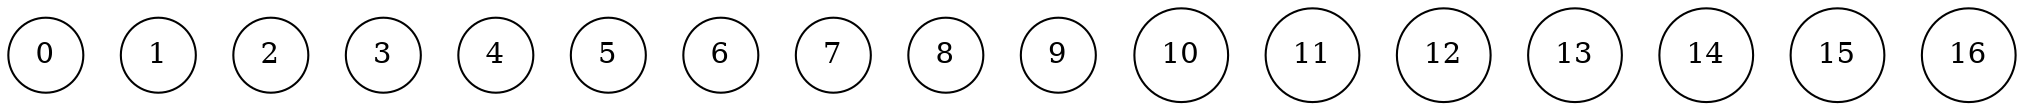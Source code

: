 strict graph "" {
	graph [bb="0,0,281.5,291.5"];
	node [label="\N",
		shape=circle
	];
	0	 [height=0.5,
		pos="23.5,138",
		width=0.5];
	1	 [height=0.5,
		pos="23.5,78",
		width=0.5];
	2	 [height=0.5,
		pos="83.5,78",
		width=0.5];
	3	 [height=0.5,
		pos="143.5,72",
		width=0.5];
	4	 [height=0.5,
		pos="203.5,72",
		width=0.5];
	5	 [height=0.5,
		pos="149.5,264",
		width=0.5];
	6	 [height=0.5,
		pos="215.5,132",
		width=0.5];
	7	 [height=0.5,
		pos="215.5,192",
		width=0.5];
	8	 [height=0.5,
		pos="89.5,270",
		width=0.5];
	9	 [height=0.5,
		pos="263.5,18",
		width=0.5];
	10	 [height=0.625,
		pos="88.5,143",
		width=0.625];
	11	 [height=0.625,
		pos="154.5,137",
		width=0.625];
	12	 [height=0.625,
		pos="154.5,203",
		width=0.625];
	13	 [height=0.625,
		pos="88.5,209",
		width=0.625];
	14	 [height=0.625,
		pos="214.5,269",
		width=0.625];
	15	 [height=0.625,
		pos="22.5,269",
		width=0.625];
	16	 [height=0.625,
		pos="22.5,203",
		width=0.625];
}
